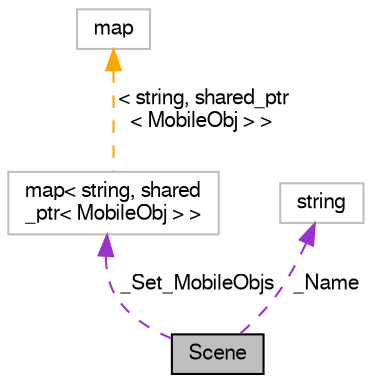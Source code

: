 digraph "Scene"
{
 // LATEX_PDF_SIZE
  edge [fontname="FreeSans",fontsize="10",labelfontname="FreeSans",labelfontsize="10"];
  node [fontname="FreeSans",fontsize="10",shape=record];
  Node1 [label="Scene",height=0.2,width=0.4,color="black", fillcolor="grey75", style="filled", fontcolor="black",tooltip="Modeluje scene."];
  Node2 -> Node1 [dir="back",color="darkorchid3",fontsize="10",style="dashed",label=" _Set_MobileObjs" ,fontname="FreeSans"];
  Node2 [label="map\< string, shared\l_ptr\< MobileObj \> \>",height=0.2,width=0.4,color="grey75", fillcolor="white", style="filled",tooltip=" "];
  Node3 -> Node2 [dir="back",color="orange",fontsize="10",style="dashed",label=" \< string, shared_ptr\l\< MobileObj \> \>" ,fontname="FreeSans"];
  Node3 [label="map",height=0.2,width=0.4,color="grey75", fillcolor="white", style="filled",tooltip=" "];
  Node4 -> Node1 [dir="back",color="darkorchid3",fontsize="10",style="dashed",label=" _Name" ,fontname="FreeSans"];
  Node4 [label="string",height=0.2,width=0.4,color="grey75", fillcolor="white", style="filled",tooltip=" "];
}
